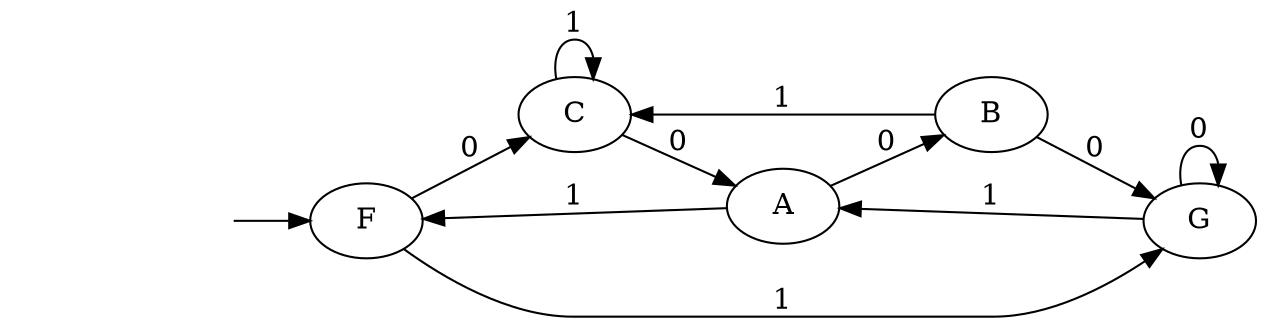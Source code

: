 digraph afd_min  { rankdir=LR;
	_invisible [style="invis"];
	F;
	C;
	G;
	B;
	A;
	_invisible -> F ;
	F -> C [label="0"];
	F -> G [label="1"];
	C -> A [label="0"];
	C -> C [label="1"];
	G -> G [label="0"];
	G -> A [label="1"];
	B -> G [label="0"];
	B -> C [label="1"];
	A -> B [label="0"];
	A -> F [label="1"];
}